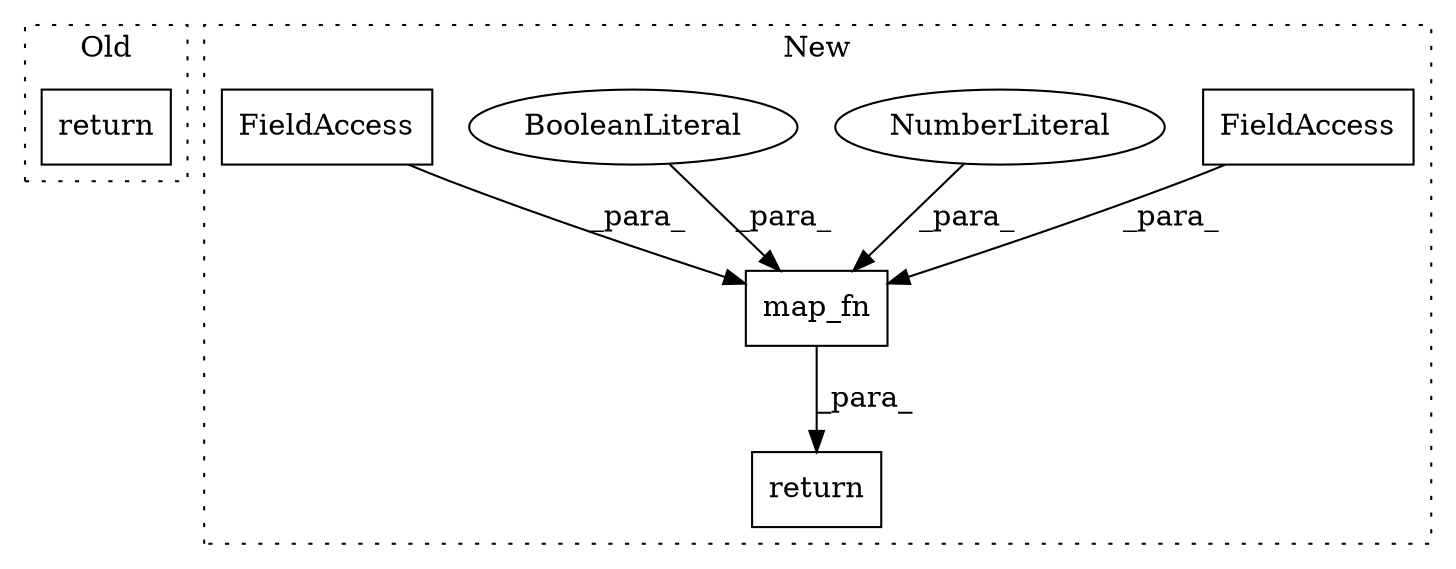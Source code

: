 digraph G {
subgraph cluster0 {
1 [label="return" a="41" s="4401" l="7" shape="box"];
label = "Old";
style="dotted";
}
subgraph cluster1 {
2 [label="map_fn" a="32" s="3604,3691" l="7,1" shape="box"];
3 [label="FieldAccess" a="22" s="3654" l="10" shape="box"];
4 [label="NumberLiteral" a="34" s="3665" l="2" shape="ellipse"];
5 [label="return" a="41" s="3586" l="7" shape="box"];
6 [label="BooleanLiteral" a="9" s="3668" l="5" shape="ellipse"];
7 [label="FieldAccess" a="22" s="3611" l="27" shape="box"];
label = "New";
style="dotted";
}
2 -> 5 [label="_para_"];
3 -> 2 [label="_para_"];
4 -> 2 [label="_para_"];
6 -> 2 [label="_para_"];
7 -> 2 [label="_para_"];
}